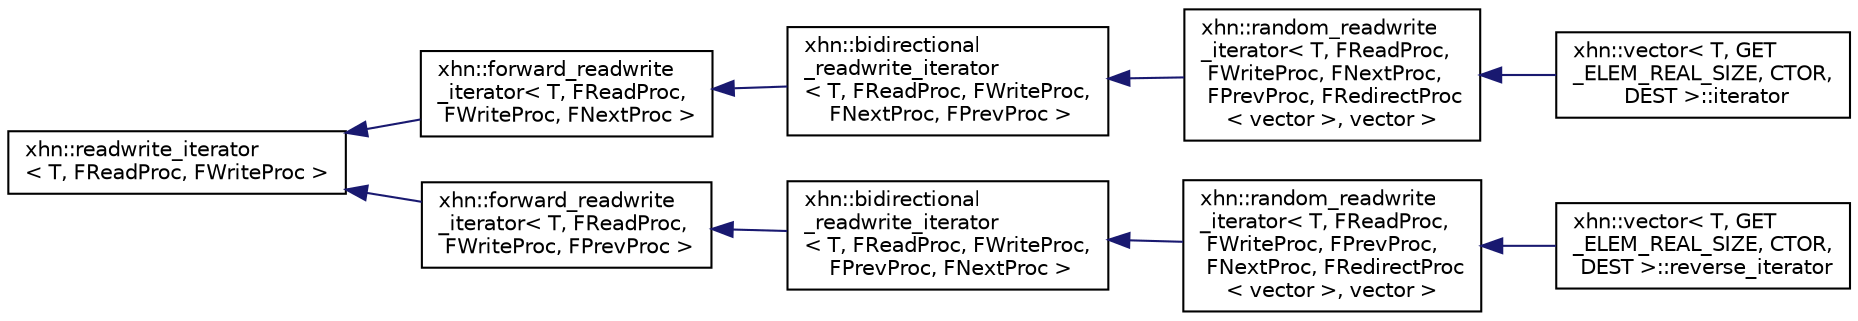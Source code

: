 digraph "Graphical Class Hierarchy"
{
  edge [fontname="Helvetica",fontsize="10",labelfontname="Helvetica",labelfontsize="10"];
  node [fontname="Helvetica",fontsize="10",shape=record];
  rankdir="LR";
  Node1 [label="xhn::readwrite_iterator\l\< T, FReadProc, FWriteProc \>",height=0.2,width=0.4,color="black", fillcolor="white", style="filled",URL="$classxhn_1_1readwrite__iterator.html"];
  Node1 -> Node2 [dir="back",color="midnightblue",fontsize="10",style="solid",fontname="Helvetica"];
  Node2 [label="xhn::forward_readwrite\l_iterator\< T, FReadProc,\l FWriteProc, FNextProc \>",height=0.2,width=0.4,color="black", fillcolor="white", style="filled",URL="$classxhn_1_1forward__readwrite__iterator.html"];
  Node2 -> Node3 [dir="back",color="midnightblue",fontsize="10",style="solid",fontname="Helvetica"];
  Node3 [label="xhn::bidirectional\l_readwrite_iterator\l\< T, FReadProc, FWriteProc,\l FNextProc, FPrevProc \>",height=0.2,width=0.4,color="black", fillcolor="white", style="filled",URL="$classxhn_1_1bidirectional__readwrite__iterator.html"];
  Node3 -> Node4 [dir="back",color="midnightblue",fontsize="10",style="solid",fontname="Helvetica"];
  Node4 [label="xhn::random_readwrite\l_iterator\< T, FReadProc,\l FWriteProc, FNextProc,\l FPrevProc, FRedirectProc\l\< vector \>, vector \>",height=0.2,width=0.4,color="black", fillcolor="white", style="filled",URL="$classxhn_1_1random__readwrite__iterator.html"];
  Node4 -> Node5 [dir="back",color="midnightblue",fontsize="10",style="solid",fontname="Helvetica"];
  Node5 [label="xhn::vector\< T, GET\l_ELEM_REAL_SIZE, CTOR,\l DEST \>::iterator",height=0.2,width=0.4,color="black", fillcolor="white", style="filled",URL="$classxhn_1_1vector_1_1iterator.html"];
  Node1 -> Node6 [dir="back",color="midnightblue",fontsize="10",style="solid",fontname="Helvetica"];
  Node6 [label="xhn::forward_readwrite\l_iterator\< T, FReadProc,\l FWriteProc, FPrevProc \>",height=0.2,width=0.4,color="black", fillcolor="white", style="filled",URL="$classxhn_1_1forward__readwrite__iterator.html"];
  Node6 -> Node7 [dir="back",color="midnightblue",fontsize="10",style="solid",fontname="Helvetica"];
  Node7 [label="xhn::bidirectional\l_readwrite_iterator\l\< T, FReadProc, FWriteProc,\l FPrevProc, FNextProc \>",height=0.2,width=0.4,color="black", fillcolor="white", style="filled",URL="$classxhn_1_1bidirectional__readwrite__iterator.html"];
  Node7 -> Node8 [dir="back",color="midnightblue",fontsize="10",style="solid",fontname="Helvetica"];
  Node8 [label="xhn::random_readwrite\l_iterator\< T, FReadProc,\l FWriteProc, FPrevProc,\l FNextProc, FRedirectProc\l\< vector \>, vector \>",height=0.2,width=0.4,color="black", fillcolor="white", style="filled",URL="$classxhn_1_1random__readwrite__iterator.html"];
  Node8 -> Node9 [dir="back",color="midnightblue",fontsize="10",style="solid",fontname="Helvetica"];
  Node9 [label="xhn::vector\< T, GET\l_ELEM_REAL_SIZE, CTOR,\l DEST \>::reverse_iterator",height=0.2,width=0.4,color="black", fillcolor="white", style="filled",URL="$classxhn_1_1vector_1_1reverse__iterator.html"];
}
